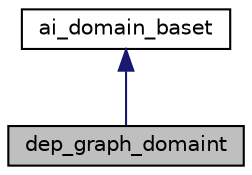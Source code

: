 digraph "dep_graph_domaint"
{
 // LATEX_PDF_SIZE
  bgcolor="transparent";
  edge [fontname="Helvetica",fontsize="10",labelfontname="Helvetica",labelfontsize="10"];
  node [fontname="Helvetica",fontsize="10",shape=record];
  Node1 [label="dep_graph_domaint",height=0.2,width=0.4,color="black", fillcolor="grey75", style="filled", fontcolor="black",tooltip=" "];
  Node2 -> Node1 [dir="back",color="midnightblue",fontsize="10",style="solid",fontname="Helvetica"];
  Node2 [label="ai_domain_baset",height=0.2,width=0.4,color="black",URL="$classai__domain__baset.html",tooltip="The interface offered by a domain, allows code to manipulate domains without knowing their exact type..."];
}

